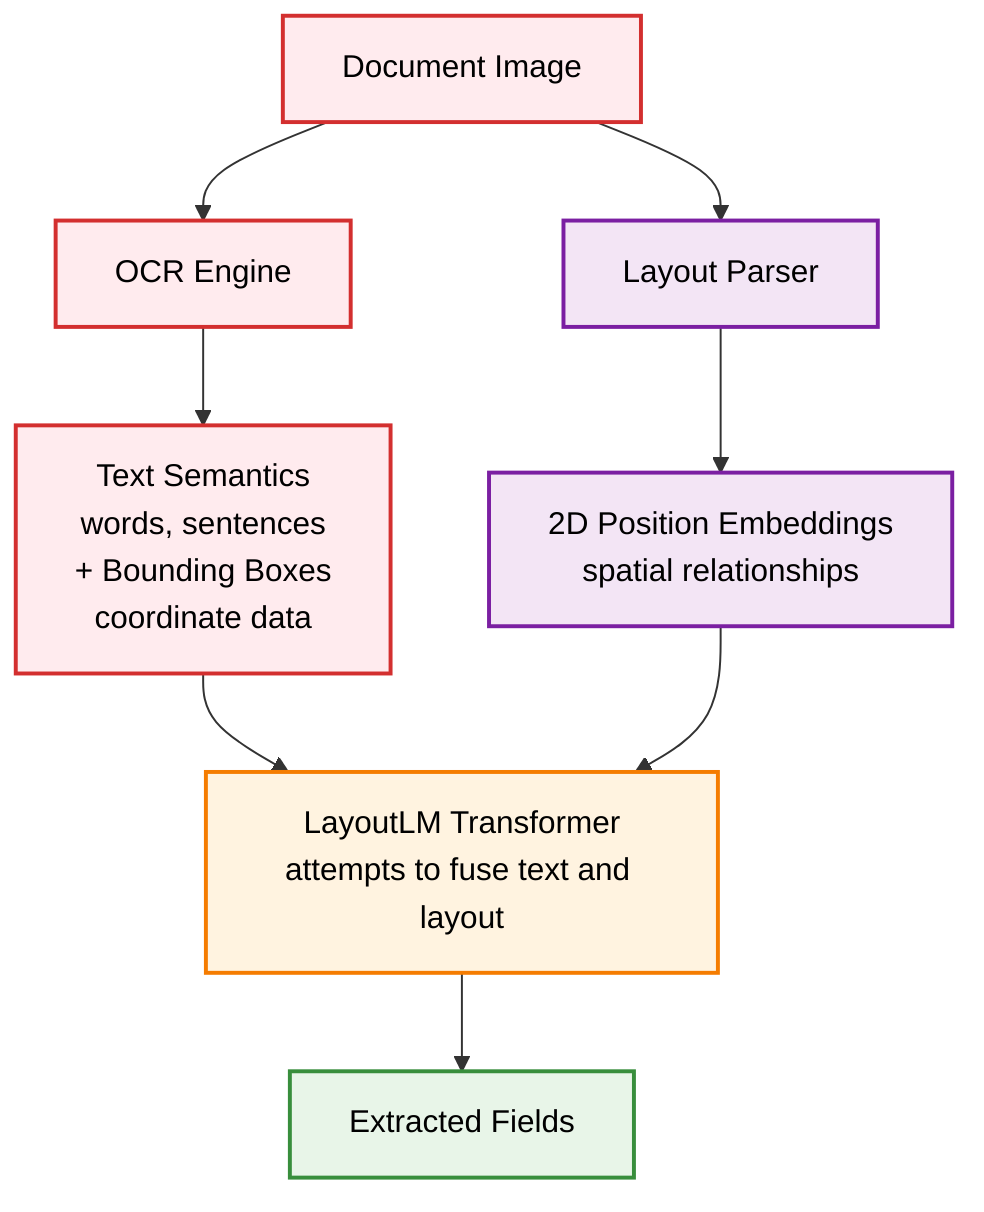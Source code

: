 graph TD
    A[Document Image] --> B1[OCR Engine]
    A --> B3[Layout Parser]
    
    B1 --> C1[Text Semantics<br/>words, sentences<br/>+ Bounding Boxes<br/>coordinate data]
    
    
    B3 --> C3[2D Position Embeddings<br/>spatial relationships]
    
    C1 --> D[LayoutLM Transformer<br/>attempts to fuse text and layout]
    C3 --> D
    
    D --> E[Extracted Fields]
    
    %% Styling for different streams
    classDef ocrStream fill:#ffebee,stroke:#d32f2f,stroke-width:2px,color:#000
    classDef imageStream fill:#e3f2fd,stroke:#1976d2,stroke-width:2px,color:#000
    classDef layoutStream fill:#f3e5f5,stroke:#7b1fa2,stroke-width:2px,color:#000
    classDef fusion fill:#fff3e0,stroke:#f57c00,stroke-width:2px,color:#000
    classDef output fill:#e8f5e8,stroke:#388e3c,stroke-width:2px,color:#000
    
    class A,B1,C1 ocrStream
    class B3,C3 layoutStream
    class D fusion
    class E output